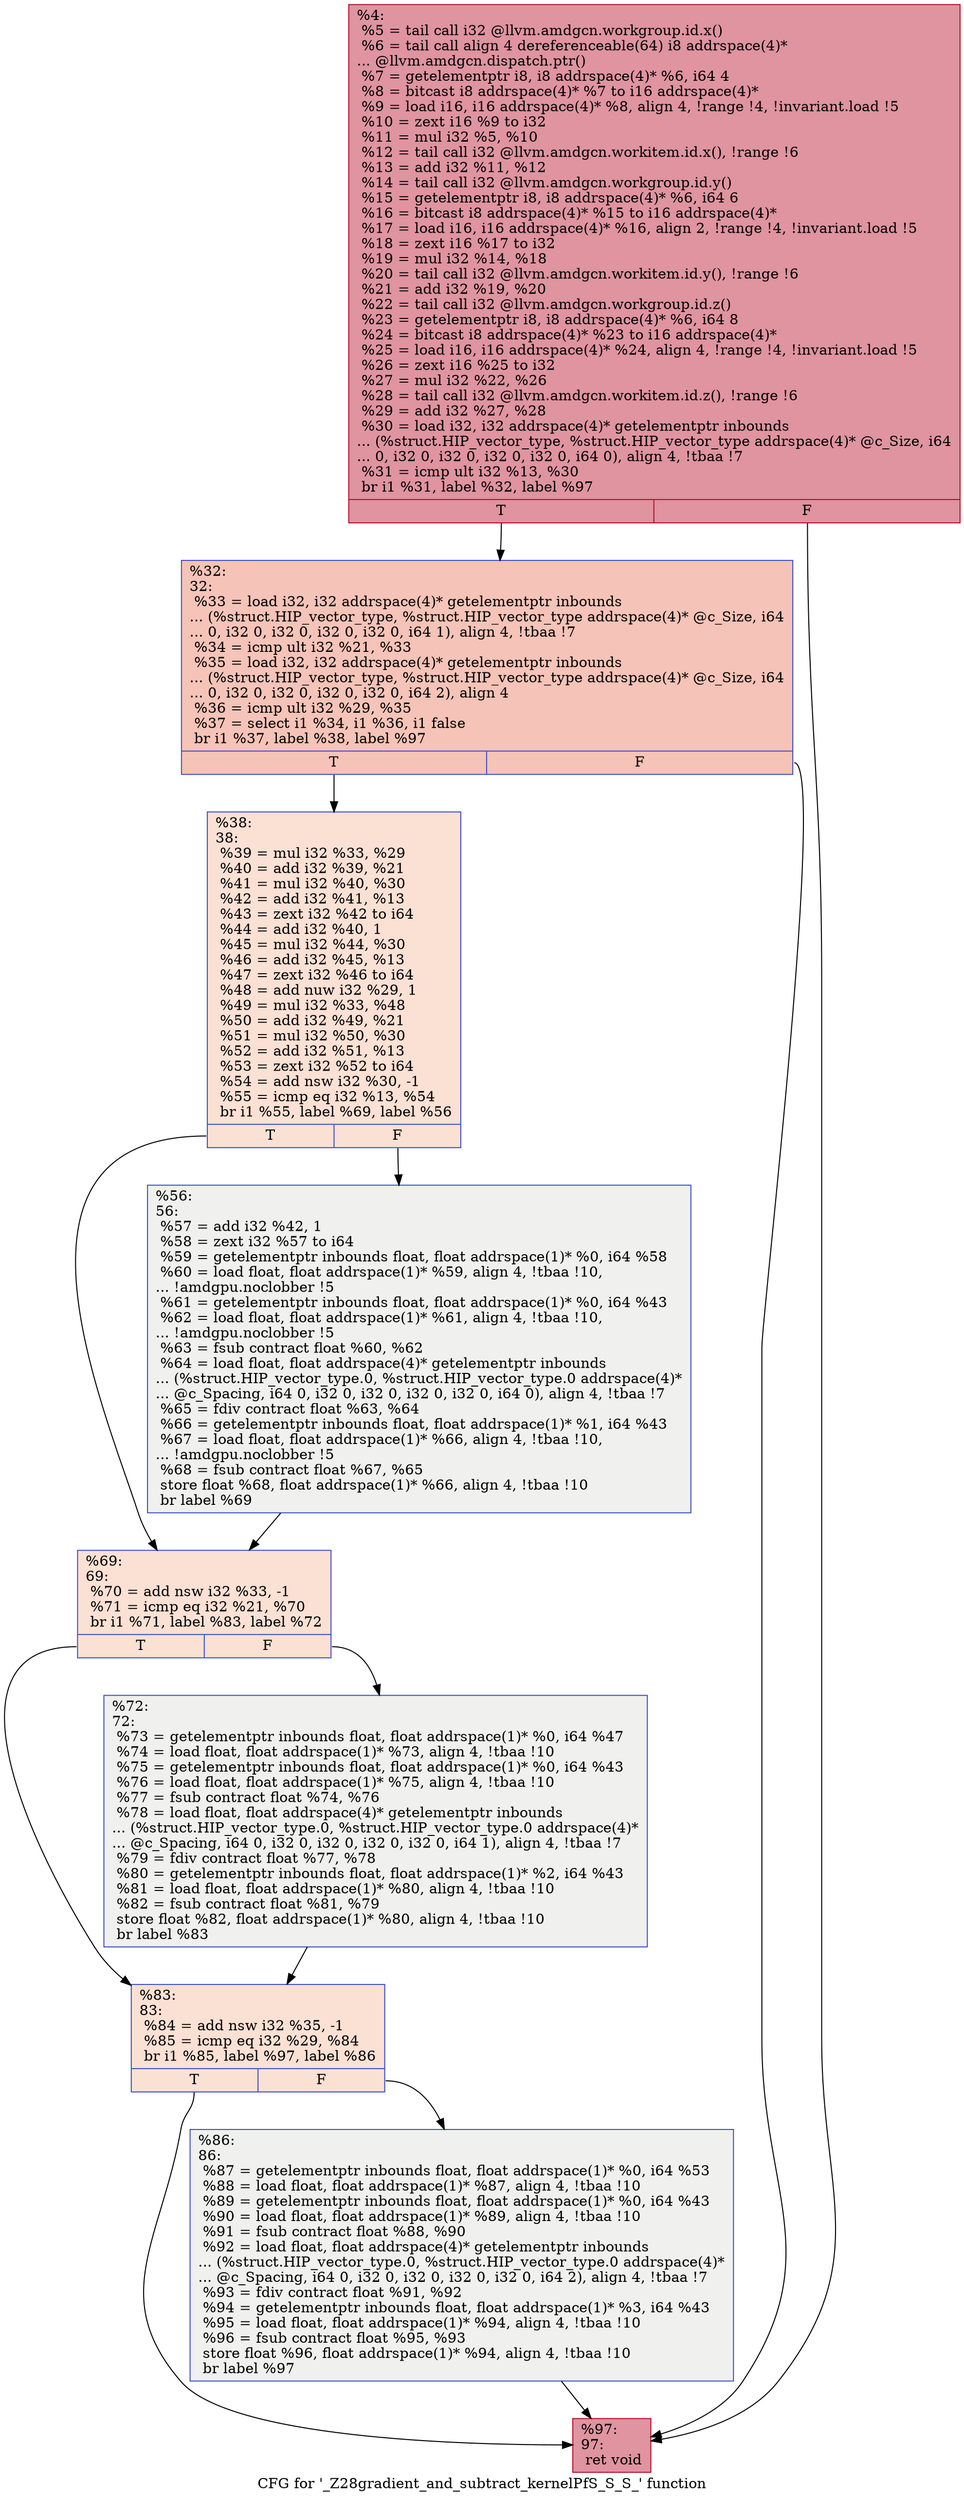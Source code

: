 digraph "CFG for '_Z28gradient_and_subtract_kernelPfS_S_S_' function" {
	label="CFG for '_Z28gradient_and_subtract_kernelPfS_S_S_' function";

	Node0x4d98070 [shape=record,color="#b70d28ff", style=filled, fillcolor="#b70d2870",label="{%4:\l  %5 = tail call i32 @llvm.amdgcn.workgroup.id.x()\l  %6 = tail call align 4 dereferenceable(64) i8 addrspace(4)*\l... @llvm.amdgcn.dispatch.ptr()\l  %7 = getelementptr i8, i8 addrspace(4)* %6, i64 4\l  %8 = bitcast i8 addrspace(4)* %7 to i16 addrspace(4)*\l  %9 = load i16, i16 addrspace(4)* %8, align 4, !range !4, !invariant.load !5\l  %10 = zext i16 %9 to i32\l  %11 = mul i32 %5, %10\l  %12 = tail call i32 @llvm.amdgcn.workitem.id.x(), !range !6\l  %13 = add i32 %11, %12\l  %14 = tail call i32 @llvm.amdgcn.workgroup.id.y()\l  %15 = getelementptr i8, i8 addrspace(4)* %6, i64 6\l  %16 = bitcast i8 addrspace(4)* %15 to i16 addrspace(4)*\l  %17 = load i16, i16 addrspace(4)* %16, align 2, !range !4, !invariant.load !5\l  %18 = zext i16 %17 to i32\l  %19 = mul i32 %14, %18\l  %20 = tail call i32 @llvm.amdgcn.workitem.id.y(), !range !6\l  %21 = add i32 %19, %20\l  %22 = tail call i32 @llvm.amdgcn.workgroup.id.z()\l  %23 = getelementptr i8, i8 addrspace(4)* %6, i64 8\l  %24 = bitcast i8 addrspace(4)* %23 to i16 addrspace(4)*\l  %25 = load i16, i16 addrspace(4)* %24, align 4, !range !4, !invariant.load !5\l  %26 = zext i16 %25 to i32\l  %27 = mul i32 %22, %26\l  %28 = tail call i32 @llvm.amdgcn.workitem.id.z(), !range !6\l  %29 = add i32 %27, %28\l  %30 = load i32, i32 addrspace(4)* getelementptr inbounds\l... (%struct.HIP_vector_type, %struct.HIP_vector_type addrspace(4)* @c_Size, i64\l... 0, i32 0, i32 0, i32 0, i32 0, i64 0), align 4, !tbaa !7\l  %31 = icmp ult i32 %13, %30\l  br i1 %31, label %32, label %97\l|{<s0>T|<s1>F}}"];
	Node0x4d98070:s0 -> Node0x4d9be60;
	Node0x4d98070:s1 -> Node0x4d9bef0;
	Node0x4d9be60 [shape=record,color="#3d50c3ff", style=filled, fillcolor="#e8765c70",label="{%32:\l32:                                               \l  %33 = load i32, i32 addrspace(4)* getelementptr inbounds\l... (%struct.HIP_vector_type, %struct.HIP_vector_type addrspace(4)* @c_Size, i64\l... 0, i32 0, i32 0, i32 0, i32 0, i64 1), align 4, !tbaa !7\l  %34 = icmp ult i32 %21, %33\l  %35 = load i32, i32 addrspace(4)* getelementptr inbounds\l... (%struct.HIP_vector_type, %struct.HIP_vector_type addrspace(4)* @c_Size, i64\l... 0, i32 0, i32 0, i32 0, i32 0, i64 2), align 4\l  %36 = icmp ult i32 %29, %35\l  %37 = select i1 %34, i1 %36, i1 false\l  br i1 %37, label %38, label %97\l|{<s0>T|<s1>F}}"];
	Node0x4d9be60:s0 -> Node0x4d9cc70;
	Node0x4d9be60:s1 -> Node0x4d9bef0;
	Node0x4d9cc70 [shape=record,color="#3d50c3ff", style=filled, fillcolor="#f7b99e70",label="{%38:\l38:                                               \l  %39 = mul i32 %33, %29\l  %40 = add i32 %39, %21\l  %41 = mul i32 %40, %30\l  %42 = add i32 %41, %13\l  %43 = zext i32 %42 to i64\l  %44 = add i32 %40, 1\l  %45 = mul i32 %44, %30\l  %46 = add i32 %45, %13\l  %47 = zext i32 %46 to i64\l  %48 = add nuw i32 %29, 1\l  %49 = mul i32 %33, %48\l  %50 = add i32 %49, %21\l  %51 = mul i32 %50, %30\l  %52 = add i32 %51, %13\l  %53 = zext i32 %52 to i64\l  %54 = add nsw i32 %30, -1\l  %55 = icmp eq i32 %13, %54\l  br i1 %55, label %69, label %56\l|{<s0>T|<s1>F}}"];
	Node0x4d9cc70:s0 -> Node0x4d9d700;
	Node0x4d9cc70:s1 -> Node0x4d9d750;
	Node0x4d9d750 [shape=record,color="#3d50c3ff", style=filled, fillcolor="#dedcdb70",label="{%56:\l56:                                               \l  %57 = add i32 %42, 1\l  %58 = zext i32 %57 to i64\l  %59 = getelementptr inbounds float, float addrspace(1)* %0, i64 %58\l  %60 = load float, float addrspace(1)* %59, align 4, !tbaa !10,\l... !amdgpu.noclobber !5\l  %61 = getelementptr inbounds float, float addrspace(1)* %0, i64 %43\l  %62 = load float, float addrspace(1)* %61, align 4, !tbaa !10,\l... !amdgpu.noclobber !5\l  %63 = fsub contract float %60, %62\l  %64 = load float, float addrspace(4)* getelementptr inbounds\l... (%struct.HIP_vector_type.0, %struct.HIP_vector_type.0 addrspace(4)*\l... @c_Spacing, i64 0, i32 0, i32 0, i32 0, i32 0, i64 0), align 4, !tbaa !7\l  %65 = fdiv contract float %63, %64\l  %66 = getelementptr inbounds float, float addrspace(1)* %1, i64 %43\l  %67 = load float, float addrspace(1)* %66, align 4, !tbaa !10,\l... !amdgpu.noclobber !5\l  %68 = fsub contract float %67, %65\l  store float %68, float addrspace(1)* %66, align 4, !tbaa !10\l  br label %69\l}"];
	Node0x4d9d750 -> Node0x4d9d700;
	Node0x4d9d700 [shape=record,color="#3d50c3ff", style=filled, fillcolor="#f7b99e70",label="{%69:\l69:                                               \l  %70 = add nsw i32 %33, -1\l  %71 = icmp eq i32 %21, %70\l  br i1 %71, label %83, label %72\l|{<s0>T|<s1>F}}"];
	Node0x4d9d700:s0 -> Node0x4d9ec50;
	Node0x4d9d700:s1 -> Node0x4d9eca0;
	Node0x4d9eca0 [shape=record,color="#3d50c3ff", style=filled, fillcolor="#dedcdb70",label="{%72:\l72:                                               \l  %73 = getelementptr inbounds float, float addrspace(1)* %0, i64 %47\l  %74 = load float, float addrspace(1)* %73, align 4, !tbaa !10\l  %75 = getelementptr inbounds float, float addrspace(1)* %0, i64 %43\l  %76 = load float, float addrspace(1)* %75, align 4, !tbaa !10\l  %77 = fsub contract float %74, %76\l  %78 = load float, float addrspace(4)* getelementptr inbounds\l... (%struct.HIP_vector_type.0, %struct.HIP_vector_type.0 addrspace(4)*\l... @c_Spacing, i64 0, i32 0, i32 0, i32 0, i32 0, i64 1), align 4, !tbaa !7\l  %79 = fdiv contract float %77, %78\l  %80 = getelementptr inbounds float, float addrspace(1)* %2, i64 %43\l  %81 = load float, float addrspace(1)* %80, align 4, !tbaa !10\l  %82 = fsub contract float %81, %79\l  store float %82, float addrspace(1)* %80, align 4, !tbaa !10\l  br label %83\l}"];
	Node0x4d9eca0 -> Node0x4d9ec50;
	Node0x4d9ec50 [shape=record,color="#3d50c3ff", style=filled, fillcolor="#f7b99e70",label="{%83:\l83:                                               \l  %84 = add nsw i32 %35, -1\l  %85 = icmp eq i32 %29, %84\l  br i1 %85, label %97, label %86\l|{<s0>T|<s1>F}}"];
	Node0x4d9ec50:s0 -> Node0x4d9bef0;
	Node0x4d9ec50:s1 -> Node0x4d9f660;
	Node0x4d9f660 [shape=record,color="#3d50c3ff", style=filled, fillcolor="#dedcdb70",label="{%86:\l86:                                               \l  %87 = getelementptr inbounds float, float addrspace(1)* %0, i64 %53\l  %88 = load float, float addrspace(1)* %87, align 4, !tbaa !10\l  %89 = getelementptr inbounds float, float addrspace(1)* %0, i64 %43\l  %90 = load float, float addrspace(1)* %89, align 4, !tbaa !10\l  %91 = fsub contract float %88, %90\l  %92 = load float, float addrspace(4)* getelementptr inbounds\l... (%struct.HIP_vector_type.0, %struct.HIP_vector_type.0 addrspace(4)*\l... @c_Spacing, i64 0, i32 0, i32 0, i32 0, i32 0, i64 2), align 4, !tbaa !7\l  %93 = fdiv contract float %91, %92\l  %94 = getelementptr inbounds float, float addrspace(1)* %3, i64 %43\l  %95 = load float, float addrspace(1)* %94, align 4, !tbaa !10\l  %96 = fsub contract float %95, %93\l  store float %96, float addrspace(1)* %94, align 4, !tbaa !10\l  br label %97\l}"];
	Node0x4d9f660 -> Node0x4d9bef0;
	Node0x4d9bef0 [shape=record,color="#b70d28ff", style=filled, fillcolor="#b70d2870",label="{%97:\l97:                                               \l  ret void\l}"];
}

